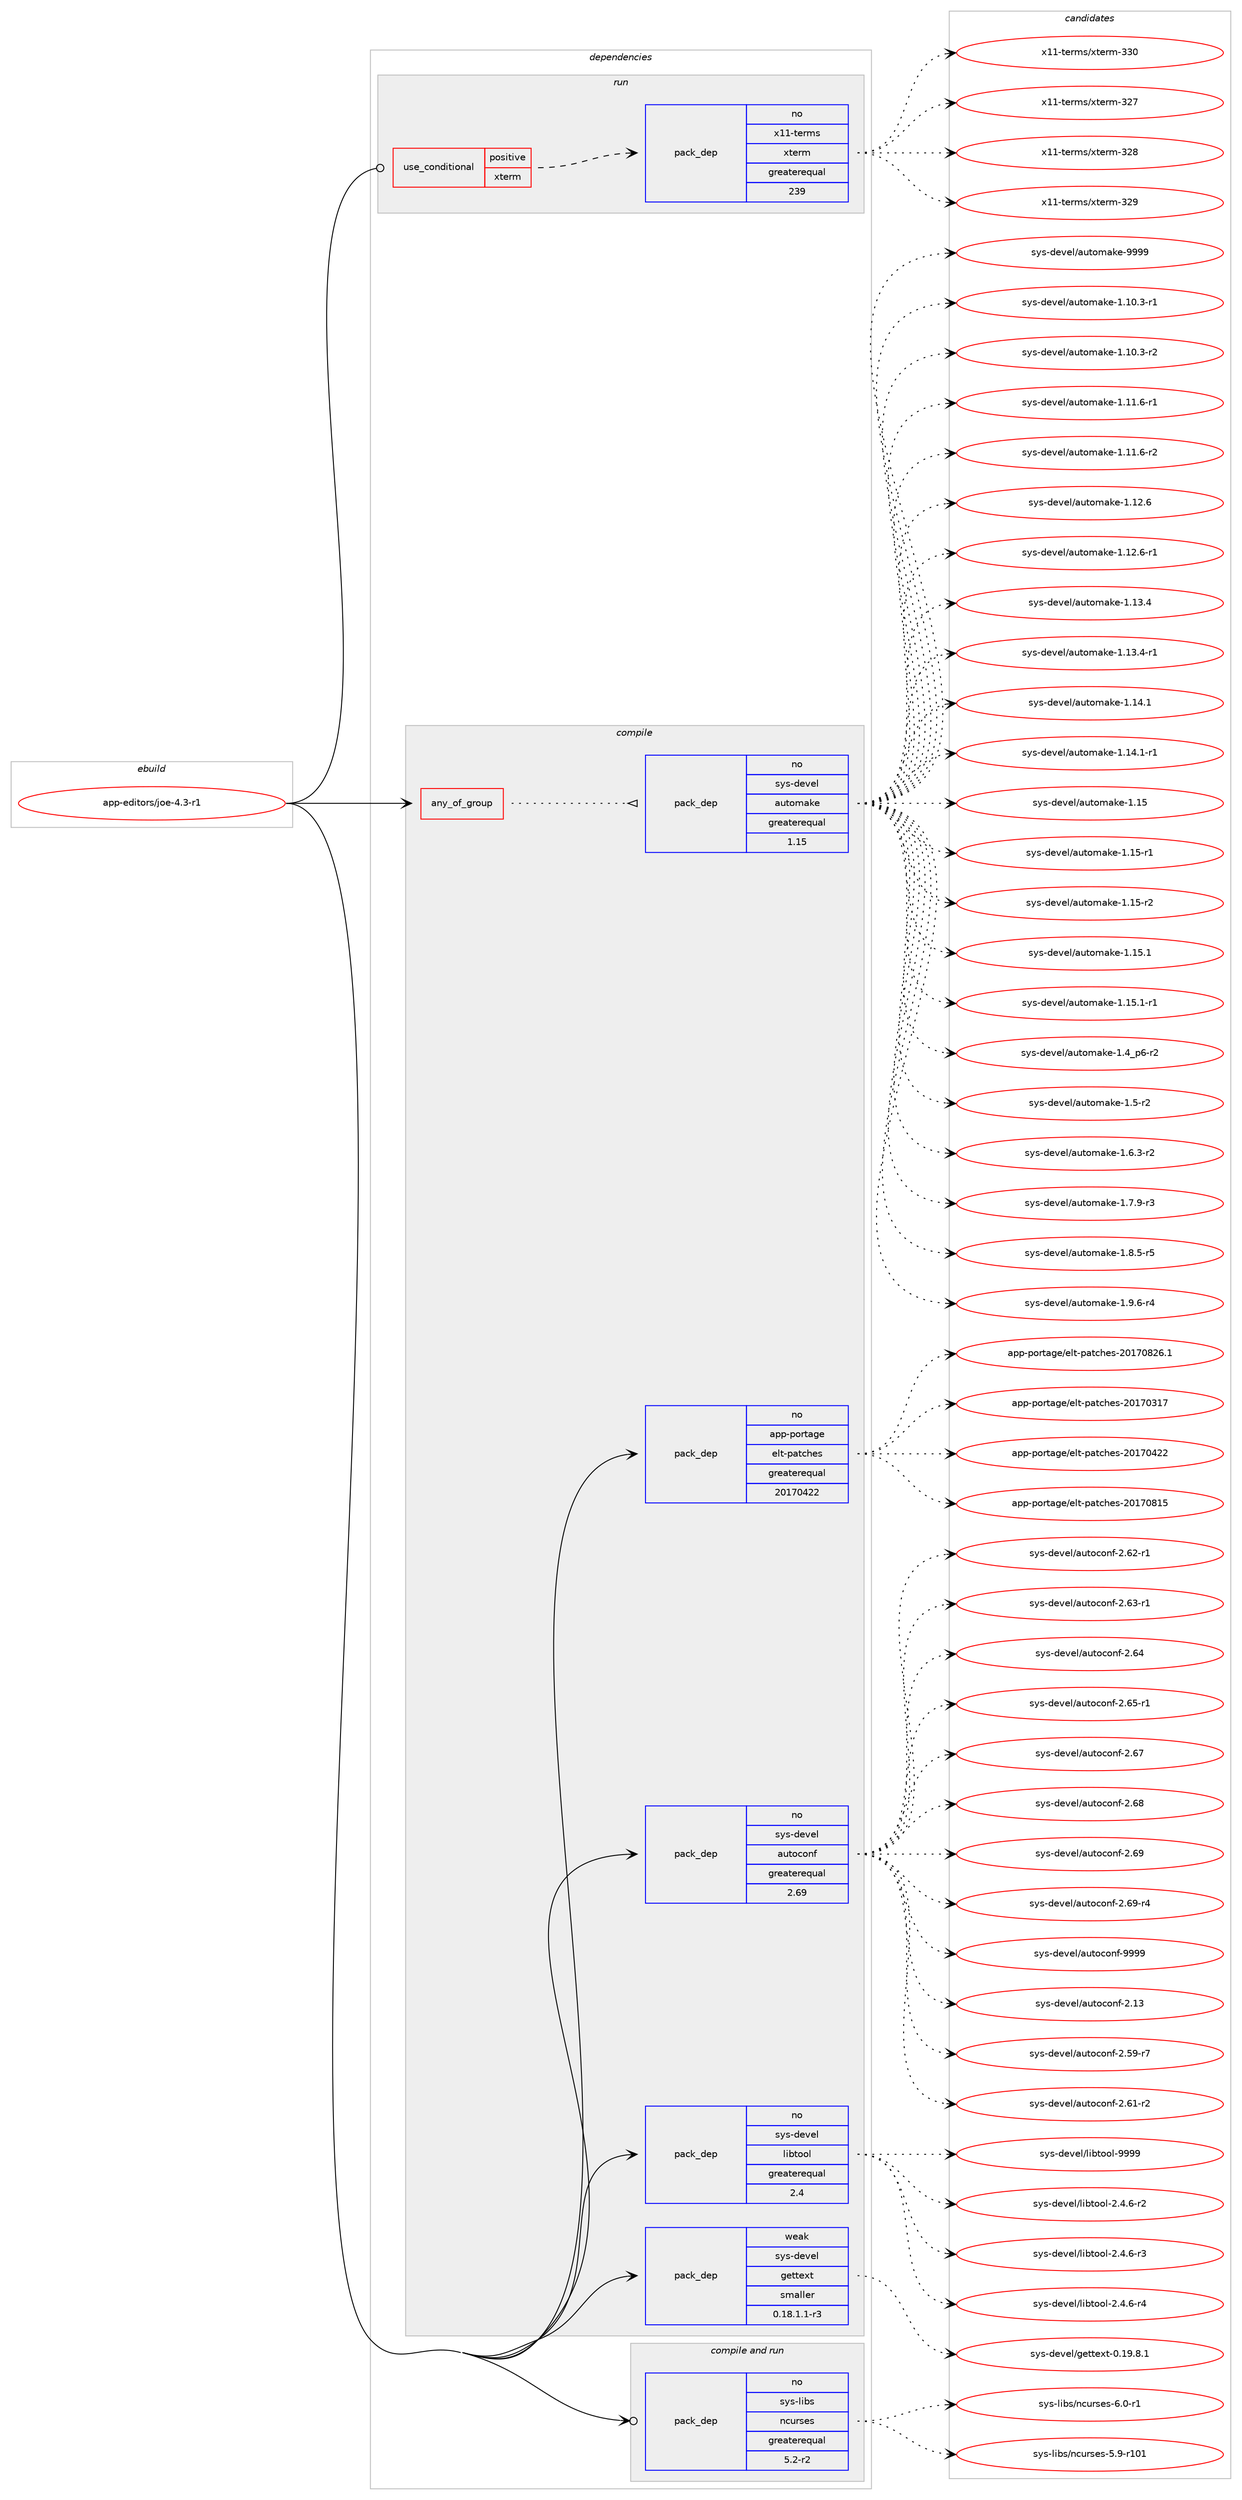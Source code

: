 digraph prolog {

# *************
# Graph options
# *************

newrank=true;
concentrate=true;
compound=true;
graph [rankdir=LR,fontname=Helvetica,fontsize=10,ranksep=1.5];#, ranksep=2.5, nodesep=0.2];
edge  [arrowhead=vee];
node  [fontname=Helvetica,fontsize=10];

# **********
# The ebuild
# **********

subgraph cluster_leftcol {
color=gray;
rank=same;
label=<<i>ebuild</i>>;
id [label="app-editors/joe-4.3-r1", color=red, width=4, href="../app-editors/joe-4.3-r1.svg"];
}

# ****************
# The dependencies
# ****************

subgraph cluster_midcol {
color=gray;
label=<<i>dependencies</i>>;
subgraph cluster_compile {
fillcolor="#eeeeee";
style=filled;
label=<<i>compile</i>>;
subgraph any358 {
dependency17620 [label=<<TABLE BORDER="0" CELLBORDER="1" CELLSPACING="0" CELLPADDING="4"><TR><TD CELLPADDING="10">any_of_group</TD></TR></TABLE>>, shape=none, color=red];subgraph pack12803 {
dependency17621 [label=<<TABLE BORDER="0" CELLBORDER="1" CELLSPACING="0" CELLPADDING="4" WIDTH="220"><TR><TD ROWSPAN="6" CELLPADDING="30">pack_dep</TD></TR><TR><TD WIDTH="110">no</TD></TR><TR><TD>sys-devel</TD></TR><TR><TD>automake</TD></TR><TR><TD>greaterequal</TD></TR><TR><TD>1.15</TD></TR></TABLE>>, shape=none, color=blue];
}
dependency17620:e -> dependency17621:w [weight=20,style="dotted",arrowhead="oinv"];
}
id:e -> dependency17620:w [weight=20,style="solid",arrowhead="vee"];
subgraph pack12804 {
dependency17622 [label=<<TABLE BORDER="0" CELLBORDER="1" CELLSPACING="0" CELLPADDING="4" WIDTH="220"><TR><TD ROWSPAN="6" CELLPADDING="30">pack_dep</TD></TR><TR><TD WIDTH="110">no</TD></TR><TR><TD>app-portage</TD></TR><TR><TD>elt-patches</TD></TR><TR><TD>greaterequal</TD></TR><TR><TD>20170422</TD></TR></TABLE>>, shape=none, color=blue];
}
id:e -> dependency17622:w [weight=20,style="solid",arrowhead="vee"];
subgraph pack12805 {
dependency17623 [label=<<TABLE BORDER="0" CELLBORDER="1" CELLSPACING="0" CELLPADDING="4" WIDTH="220"><TR><TD ROWSPAN="6" CELLPADDING="30">pack_dep</TD></TR><TR><TD WIDTH="110">no</TD></TR><TR><TD>sys-devel</TD></TR><TR><TD>autoconf</TD></TR><TR><TD>greaterequal</TD></TR><TR><TD>2.69</TD></TR></TABLE>>, shape=none, color=blue];
}
id:e -> dependency17623:w [weight=20,style="solid",arrowhead="vee"];
subgraph pack12806 {
dependency17624 [label=<<TABLE BORDER="0" CELLBORDER="1" CELLSPACING="0" CELLPADDING="4" WIDTH="220"><TR><TD ROWSPAN="6" CELLPADDING="30">pack_dep</TD></TR><TR><TD WIDTH="110">no</TD></TR><TR><TD>sys-devel</TD></TR><TR><TD>libtool</TD></TR><TR><TD>greaterequal</TD></TR><TR><TD>2.4</TD></TR></TABLE>>, shape=none, color=blue];
}
id:e -> dependency17624:w [weight=20,style="solid",arrowhead="vee"];
subgraph pack12807 {
dependency17625 [label=<<TABLE BORDER="0" CELLBORDER="1" CELLSPACING="0" CELLPADDING="4" WIDTH="220"><TR><TD ROWSPAN="6" CELLPADDING="30">pack_dep</TD></TR><TR><TD WIDTH="110">weak</TD></TR><TR><TD>sys-devel</TD></TR><TR><TD>gettext</TD></TR><TR><TD>smaller</TD></TR><TR><TD>0.18.1.1-r3</TD></TR></TABLE>>, shape=none, color=blue];
}
id:e -> dependency17625:w [weight=20,style="solid",arrowhead="vee"];
}
subgraph cluster_compileandrun {
fillcolor="#eeeeee";
style=filled;
label=<<i>compile and run</i>>;
subgraph pack12808 {
dependency17626 [label=<<TABLE BORDER="0" CELLBORDER="1" CELLSPACING="0" CELLPADDING="4" WIDTH="220"><TR><TD ROWSPAN="6" CELLPADDING="30">pack_dep</TD></TR><TR><TD WIDTH="110">no</TD></TR><TR><TD>sys-libs</TD></TR><TR><TD>ncurses</TD></TR><TR><TD>greaterequal</TD></TR><TR><TD>5.2-r2</TD></TR></TABLE>>, shape=none, color=blue];
}
id:e -> dependency17626:w [weight=20,style="solid",arrowhead="odotvee"];
}
subgraph cluster_run {
fillcolor="#eeeeee";
style=filled;
label=<<i>run</i>>;
subgraph cond4455 {
dependency17627 [label=<<TABLE BORDER="0" CELLBORDER="1" CELLSPACING="0" CELLPADDING="4"><TR><TD ROWSPAN="3" CELLPADDING="10">use_conditional</TD></TR><TR><TD>positive</TD></TR><TR><TD>xterm</TD></TR></TABLE>>, shape=none, color=red];
subgraph pack12809 {
dependency17628 [label=<<TABLE BORDER="0" CELLBORDER="1" CELLSPACING="0" CELLPADDING="4" WIDTH="220"><TR><TD ROWSPAN="6" CELLPADDING="30">pack_dep</TD></TR><TR><TD WIDTH="110">no</TD></TR><TR><TD>x11-terms</TD></TR><TR><TD>xterm</TD></TR><TR><TD>greaterequal</TD></TR><TR><TD>239</TD></TR></TABLE>>, shape=none, color=blue];
}
dependency17627:e -> dependency17628:w [weight=20,style="dashed",arrowhead="vee"];
}
id:e -> dependency17627:w [weight=20,style="solid",arrowhead="odot"];
}
}

# **************
# The candidates
# **************

subgraph cluster_choices {
rank=same;
color=gray;
label=<<i>candidates</i>>;

subgraph choice12803 {
color=black;
nodesep=1;
choice11512111545100101118101108479711711611110997107101454946494846514511449 [label="sys-devel/automake-1.10.3-r1", color=red, width=4,href="../sys-devel/automake-1.10.3-r1.svg"];
choice11512111545100101118101108479711711611110997107101454946494846514511450 [label="sys-devel/automake-1.10.3-r2", color=red, width=4,href="../sys-devel/automake-1.10.3-r2.svg"];
choice11512111545100101118101108479711711611110997107101454946494946544511449 [label="sys-devel/automake-1.11.6-r1", color=red, width=4,href="../sys-devel/automake-1.11.6-r1.svg"];
choice11512111545100101118101108479711711611110997107101454946494946544511450 [label="sys-devel/automake-1.11.6-r2", color=red, width=4,href="../sys-devel/automake-1.11.6-r2.svg"];
choice1151211154510010111810110847971171161111099710710145494649504654 [label="sys-devel/automake-1.12.6", color=red, width=4,href="../sys-devel/automake-1.12.6.svg"];
choice11512111545100101118101108479711711611110997107101454946495046544511449 [label="sys-devel/automake-1.12.6-r1", color=red, width=4,href="../sys-devel/automake-1.12.6-r1.svg"];
choice1151211154510010111810110847971171161111099710710145494649514652 [label="sys-devel/automake-1.13.4", color=red, width=4,href="../sys-devel/automake-1.13.4.svg"];
choice11512111545100101118101108479711711611110997107101454946495146524511449 [label="sys-devel/automake-1.13.4-r1", color=red, width=4,href="../sys-devel/automake-1.13.4-r1.svg"];
choice1151211154510010111810110847971171161111099710710145494649524649 [label="sys-devel/automake-1.14.1", color=red, width=4,href="../sys-devel/automake-1.14.1.svg"];
choice11512111545100101118101108479711711611110997107101454946495246494511449 [label="sys-devel/automake-1.14.1-r1", color=red, width=4,href="../sys-devel/automake-1.14.1-r1.svg"];
choice115121115451001011181011084797117116111109971071014549464953 [label="sys-devel/automake-1.15", color=red, width=4,href="../sys-devel/automake-1.15.svg"];
choice1151211154510010111810110847971171161111099710710145494649534511449 [label="sys-devel/automake-1.15-r1", color=red, width=4,href="../sys-devel/automake-1.15-r1.svg"];
choice1151211154510010111810110847971171161111099710710145494649534511450 [label="sys-devel/automake-1.15-r2", color=red, width=4,href="../sys-devel/automake-1.15-r2.svg"];
choice1151211154510010111810110847971171161111099710710145494649534649 [label="sys-devel/automake-1.15.1", color=red, width=4,href="../sys-devel/automake-1.15.1.svg"];
choice11512111545100101118101108479711711611110997107101454946495346494511449 [label="sys-devel/automake-1.15.1-r1", color=red, width=4,href="../sys-devel/automake-1.15.1-r1.svg"];
choice115121115451001011181011084797117116111109971071014549465295112544511450 [label="sys-devel/automake-1.4_p6-r2", color=red, width=4,href="../sys-devel/automake-1.4_p6-r2.svg"];
choice11512111545100101118101108479711711611110997107101454946534511450 [label="sys-devel/automake-1.5-r2", color=red, width=4,href="../sys-devel/automake-1.5-r2.svg"];
choice115121115451001011181011084797117116111109971071014549465446514511450 [label="sys-devel/automake-1.6.3-r2", color=red, width=4,href="../sys-devel/automake-1.6.3-r2.svg"];
choice115121115451001011181011084797117116111109971071014549465546574511451 [label="sys-devel/automake-1.7.9-r3", color=red, width=4,href="../sys-devel/automake-1.7.9-r3.svg"];
choice115121115451001011181011084797117116111109971071014549465646534511453 [label="sys-devel/automake-1.8.5-r5", color=red, width=4,href="../sys-devel/automake-1.8.5-r5.svg"];
choice115121115451001011181011084797117116111109971071014549465746544511452 [label="sys-devel/automake-1.9.6-r4", color=red, width=4,href="../sys-devel/automake-1.9.6-r4.svg"];
choice115121115451001011181011084797117116111109971071014557575757 [label="sys-devel/automake-9999", color=red, width=4,href="../sys-devel/automake-9999.svg"];
dependency17621:e -> choice11512111545100101118101108479711711611110997107101454946494846514511449:w [style=dotted,weight="100"];
dependency17621:e -> choice11512111545100101118101108479711711611110997107101454946494846514511450:w [style=dotted,weight="100"];
dependency17621:e -> choice11512111545100101118101108479711711611110997107101454946494946544511449:w [style=dotted,weight="100"];
dependency17621:e -> choice11512111545100101118101108479711711611110997107101454946494946544511450:w [style=dotted,weight="100"];
dependency17621:e -> choice1151211154510010111810110847971171161111099710710145494649504654:w [style=dotted,weight="100"];
dependency17621:e -> choice11512111545100101118101108479711711611110997107101454946495046544511449:w [style=dotted,weight="100"];
dependency17621:e -> choice1151211154510010111810110847971171161111099710710145494649514652:w [style=dotted,weight="100"];
dependency17621:e -> choice11512111545100101118101108479711711611110997107101454946495146524511449:w [style=dotted,weight="100"];
dependency17621:e -> choice1151211154510010111810110847971171161111099710710145494649524649:w [style=dotted,weight="100"];
dependency17621:e -> choice11512111545100101118101108479711711611110997107101454946495246494511449:w [style=dotted,weight="100"];
dependency17621:e -> choice115121115451001011181011084797117116111109971071014549464953:w [style=dotted,weight="100"];
dependency17621:e -> choice1151211154510010111810110847971171161111099710710145494649534511449:w [style=dotted,weight="100"];
dependency17621:e -> choice1151211154510010111810110847971171161111099710710145494649534511450:w [style=dotted,weight="100"];
dependency17621:e -> choice1151211154510010111810110847971171161111099710710145494649534649:w [style=dotted,weight="100"];
dependency17621:e -> choice11512111545100101118101108479711711611110997107101454946495346494511449:w [style=dotted,weight="100"];
dependency17621:e -> choice115121115451001011181011084797117116111109971071014549465295112544511450:w [style=dotted,weight="100"];
dependency17621:e -> choice11512111545100101118101108479711711611110997107101454946534511450:w [style=dotted,weight="100"];
dependency17621:e -> choice115121115451001011181011084797117116111109971071014549465446514511450:w [style=dotted,weight="100"];
dependency17621:e -> choice115121115451001011181011084797117116111109971071014549465546574511451:w [style=dotted,weight="100"];
dependency17621:e -> choice115121115451001011181011084797117116111109971071014549465646534511453:w [style=dotted,weight="100"];
dependency17621:e -> choice115121115451001011181011084797117116111109971071014549465746544511452:w [style=dotted,weight="100"];
dependency17621:e -> choice115121115451001011181011084797117116111109971071014557575757:w [style=dotted,weight="100"];
}
subgraph choice12804 {
color=black;
nodesep=1;
choice97112112451121111141169710310147101108116451129711699104101115455048495548514955 [label="app-portage/elt-patches-20170317", color=red, width=4,href="../app-portage/elt-patches-20170317.svg"];
choice97112112451121111141169710310147101108116451129711699104101115455048495548525050 [label="app-portage/elt-patches-20170422", color=red, width=4,href="../app-portage/elt-patches-20170422.svg"];
choice97112112451121111141169710310147101108116451129711699104101115455048495548564953 [label="app-portage/elt-patches-20170815", color=red, width=4,href="../app-portage/elt-patches-20170815.svg"];
choice971121124511211111411697103101471011081164511297116991041011154550484955485650544649 [label="app-portage/elt-patches-20170826.1", color=red, width=4,href="../app-portage/elt-patches-20170826.1.svg"];
dependency17622:e -> choice97112112451121111141169710310147101108116451129711699104101115455048495548514955:w [style=dotted,weight="100"];
dependency17622:e -> choice97112112451121111141169710310147101108116451129711699104101115455048495548525050:w [style=dotted,weight="100"];
dependency17622:e -> choice97112112451121111141169710310147101108116451129711699104101115455048495548564953:w [style=dotted,weight="100"];
dependency17622:e -> choice971121124511211111411697103101471011081164511297116991041011154550484955485650544649:w [style=dotted,weight="100"];
}
subgraph choice12805 {
color=black;
nodesep=1;
choice115121115451001011181011084797117116111991111101024550464951 [label="sys-devel/autoconf-2.13", color=red, width=4,href="../sys-devel/autoconf-2.13.svg"];
choice1151211154510010111810110847971171161119911111010245504653574511455 [label="sys-devel/autoconf-2.59-r7", color=red, width=4,href="../sys-devel/autoconf-2.59-r7.svg"];
choice1151211154510010111810110847971171161119911111010245504654494511450 [label="sys-devel/autoconf-2.61-r2", color=red, width=4,href="../sys-devel/autoconf-2.61-r2.svg"];
choice1151211154510010111810110847971171161119911111010245504654504511449 [label="sys-devel/autoconf-2.62-r1", color=red, width=4,href="../sys-devel/autoconf-2.62-r1.svg"];
choice1151211154510010111810110847971171161119911111010245504654514511449 [label="sys-devel/autoconf-2.63-r1", color=red, width=4,href="../sys-devel/autoconf-2.63-r1.svg"];
choice115121115451001011181011084797117116111991111101024550465452 [label="sys-devel/autoconf-2.64", color=red, width=4,href="../sys-devel/autoconf-2.64.svg"];
choice1151211154510010111810110847971171161119911111010245504654534511449 [label="sys-devel/autoconf-2.65-r1", color=red, width=4,href="../sys-devel/autoconf-2.65-r1.svg"];
choice115121115451001011181011084797117116111991111101024550465455 [label="sys-devel/autoconf-2.67", color=red, width=4,href="../sys-devel/autoconf-2.67.svg"];
choice115121115451001011181011084797117116111991111101024550465456 [label="sys-devel/autoconf-2.68", color=red, width=4,href="../sys-devel/autoconf-2.68.svg"];
choice115121115451001011181011084797117116111991111101024550465457 [label="sys-devel/autoconf-2.69", color=red, width=4,href="../sys-devel/autoconf-2.69.svg"];
choice1151211154510010111810110847971171161119911111010245504654574511452 [label="sys-devel/autoconf-2.69-r4", color=red, width=4,href="../sys-devel/autoconf-2.69-r4.svg"];
choice115121115451001011181011084797117116111991111101024557575757 [label="sys-devel/autoconf-9999", color=red, width=4,href="../sys-devel/autoconf-9999.svg"];
dependency17623:e -> choice115121115451001011181011084797117116111991111101024550464951:w [style=dotted,weight="100"];
dependency17623:e -> choice1151211154510010111810110847971171161119911111010245504653574511455:w [style=dotted,weight="100"];
dependency17623:e -> choice1151211154510010111810110847971171161119911111010245504654494511450:w [style=dotted,weight="100"];
dependency17623:e -> choice1151211154510010111810110847971171161119911111010245504654504511449:w [style=dotted,weight="100"];
dependency17623:e -> choice1151211154510010111810110847971171161119911111010245504654514511449:w [style=dotted,weight="100"];
dependency17623:e -> choice115121115451001011181011084797117116111991111101024550465452:w [style=dotted,weight="100"];
dependency17623:e -> choice1151211154510010111810110847971171161119911111010245504654534511449:w [style=dotted,weight="100"];
dependency17623:e -> choice115121115451001011181011084797117116111991111101024550465455:w [style=dotted,weight="100"];
dependency17623:e -> choice115121115451001011181011084797117116111991111101024550465456:w [style=dotted,weight="100"];
dependency17623:e -> choice115121115451001011181011084797117116111991111101024550465457:w [style=dotted,weight="100"];
dependency17623:e -> choice1151211154510010111810110847971171161119911111010245504654574511452:w [style=dotted,weight="100"];
dependency17623:e -> choice115121115451001011181011084797117116111991111101024557575757:w [style=dotted,weight="100"];
}
subgraph choice12806 {
color=black;
nodesep=1;
choice1151211154510010111810110847108105981161111111084550465246544511450 [label="sys-devel/libtool-2.4.6-r2", color=red, width=4,href="../sys-devel/libtool-2.4.6-r2.svg"];
choice1151211154510010111810110847108105981161111111084550465246544511451 [label="sys-devel/libtool-2.4.6-r3", color=red, width=4,href="../sys-devel/libtool-2.4.6-r3.svg"];
choice1151211154510010111810110847108105981161111111084550465246544511452 [label="sys-devel/libtool-2.4.6-r4", color=red, width=4,href="../sys-devel/libtool-2.4.6-r4.svg"];
choice1151211154510010111810110847108105981161111111084557575757 [label="sys-devel/libtool-9999", color=red, width=4,href="../sys-devel/libtool-9999.svg"];
dependency17624:e -> choice1151211154510010111810110847108105981161111111084550465246544511450:w [style=dotted,weight="100"];
dependency17624:e -> choice1151211154510010111810110847108105981161111111084550465246544511451:w [style=dotted,weight="100"];
dependency17624:e -> choice1151211154510010111810110847108105981161111111084550465246544511452:w [style=dotted,weight="100"];
dependency17624:e -> choice1151211154510010111810110847108105981161111111084557575757:w [style=dotted,weight="100"];
}
subgraph choice12807 {
color=black;
nodesep=1;
choice1151211154510010111810110847103101116116101120116454846495746564649 [label="sys-devel/gettext-0.19.8.1", color=red, width=4,href="../sys-devel/gettext-0.19.8.1.svg"];
dependency17625:e -> choice1151211154510010111810110847103101116116101120116454846495746564649:w [style=dotted,weight="100"];
}
subgraph choice12808 {
color=black;
nodesep=1;
choice115121115451081059811547110991171141151011154553465745114494849 [label="sys-libs/ncurses-5.9-r101", color=red, width=4,href="../sys-libs/ncurses-5.9-r101.svg"];
choice11512111545108105981154711099117114115101115455446484511449 [label="sys-libs/ncurses-6.0-r1", color=red, width=4,href="../sys-libs/ncurses-6.0-r1.svg"];
dependency17626:e -> choice115121115451081059811547110991171141151011154553465745114494849:w [style=dotted,weight="100"];
dependency17626:e -> choice11512111545108105981154711099117114115101115455446484511449:w [style=dotted,weight="100"];
}
subgraph choice12809 {
color=black;
nodesep=1;
choice1204949451161011141091154712011610111410945515055 [label="x11-terms/xterm-327", color=red, width=4,href="../x11-terms/xterm-327.svg"];
choice1204949451161011141091154712011610111410945515056 [label="x11-terms/xterm-328", color=red, width=4,href="../x11-terms/xterm-328.svg"];
choice1204949451161011141091154712011610111410945515057 [label="x11-terms/xterm-329", color=red, width=4,href="../x11-terms/xterm-329.svg"];
choice1204949451161011141091154712011610111410945515148 [label="x11-terms/xterm-330", color=red, width=4,href="../x11-terms/xterm-330.svg"];
dependency17628:e -> choice1204949451161011141091154712011610111410945515055:w [style=dotted,weight="100"];
dependency17628:e -> choice1204949451161011141091154712011610111410945515056:w [style=dotted,weight="100"];
dependency17628:e -> choice1204949451161011141091154712011610111410945515057:w [style=dotted,weight="100"];
dependency17628:e -> choice1204949451161011141091154712011610111410945515148:w [style=dotted,weight="100"];
}
}

}
